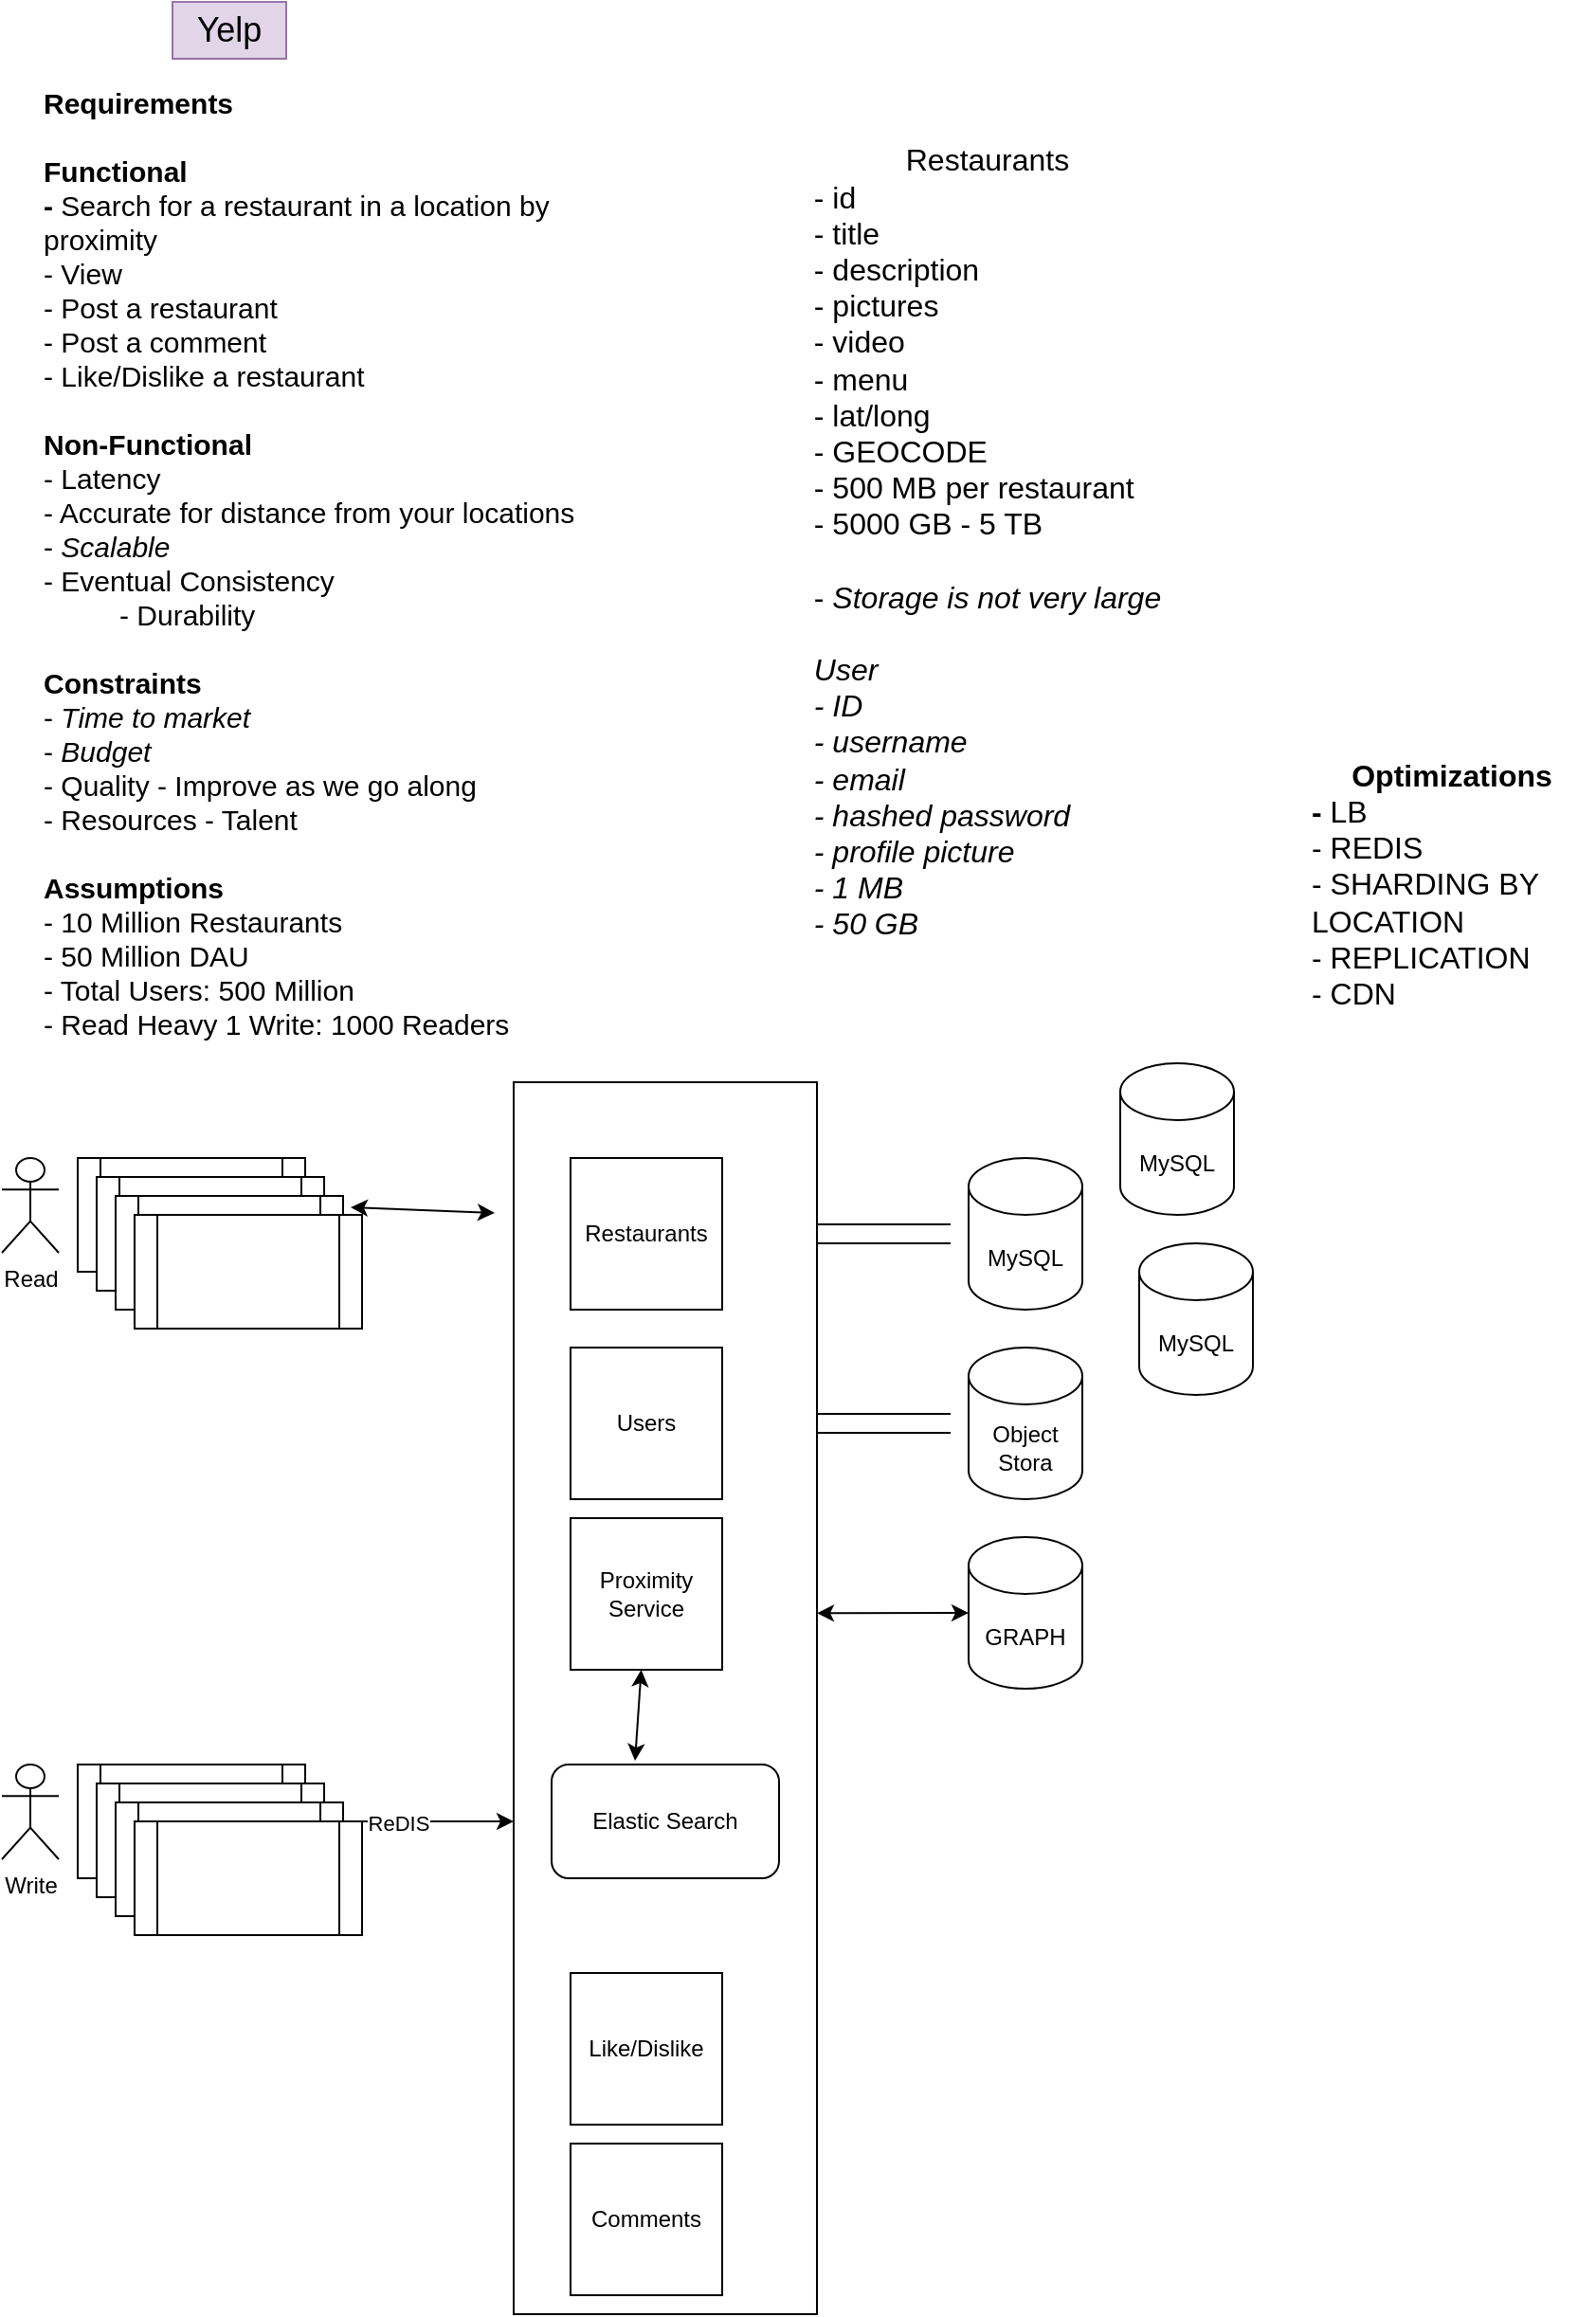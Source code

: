 <mxfile version="22.1.11" type="device">
  <diagram name="Page-1" id="V2mFMcUaiH6hN8hfHCOJ">
    <mxGraphModel dx="954" dy="612" grid="1" gridSize="10" guides="1" tooltips="1" connect="1" arrows="1" fold="1" page="1" pageScale="1" pageWidth="1100" pageHeight="850" math="0" shadow="0">
      <root>
        <mxCell id="0" />
        <mxCell id="1" parent="0" />
        <mxCell id="sa0z8poPM_SEIQsRXYF3-37" value="" style="rounded=0;whiteSpace=wrap;html=1;" vertex="1" parent="1">
          <mxGeometry x="290" y="650" width="160" height="650" as="geometry" />
        </mxCell>
        <mxCell id="sa0z8poPM_SEIQsRXYF3-1" value="Yelp" style="text;html=1;strokeColor=#9673a6;fillColor=#e1d5e7;align=center;verticalAlign=middle;whiteSpace=wrap;rounded=0;fontSize=18;" vertex="1" parent="1">
          <mxGeometry x="110" y="80" width="60" height="30" as="geometry" />
        </mxCell>
        <mxCell id="sa0z8poPM_SEIQsRXYF3-2" value="&lt;font style=&quot;font-size: 15px;&quot;&gt;&lt;b&gt;Requirements&lt;br&gt;&lt;br&gt;Functional&lt;br&gt;- &lt;/b&gt;Search for a restaurant in a location by proximity&lt;br&gt;- View&amp;nbsp;&lt;br&gt;- Post a restaurant&lt;br&gt;- Post a comment&lt;br&gt;- Like/Dislike a restaurant&lt;br&gt;&lt;br&gt;&lt;b&gt;Non-Functional&lt;br&gt;&lt;/b&gt;- Latency&lt;br&gt;- Accurate for distance from your locations&lt;br&gt;- &lt;i&gt;Scalable&lt;/i&gt;&lt;br&gt;- Eventual Consistency&lt;br&gt;&lt;/font&gt;&lt;blockquote style=&quot;margin: 0 0 0 40px; border: none; padding: 0px;&quot;&gt;&lt;font style=&quot;font-size: 15px;&quot;&gt;- Durability&lt;/font&gt;&lt;/blockquote&gt;&lt;font style=&quot;font-size: 15px;&quot;&gt;&lt;br&gt;&lt;b&gt;Constraints&lt;/b&gt;&lt;br&gt;- &lt;i style=&quot;&quot;&gt;Time to market&lt;/i&gt;&lt;br&gt;- &lt;i&gt;Budget&lt;/i&gt;&lt;br&gt;- Quality - Improve as we go along&lt;br&gt;- Resources - Talent&lt;br&gt;&lt;br&gt;&lt;b&gt;Assumptions&lt;br&gt;&lt;/b&gt;- 10 Million Restaurants&lt;br&gt;- 50 Million DAU&lt;br&gt;- Total Users: 500 Million&lt;br&gt;- Read Heavy 1 Write: 1000 Readers&lt;br&gt;&lt;br&gt;&lt;br&gt;&lt;br&gt;&lt;br&gt;&lt;br&gt;&lt;br&gt;&lt;/font&gt;" style="text;html=1;strokeColor=none;fillColor=none;align=left;verticalAlign=middle;whiteSpace=wrap;rounded=0;" vertex="1" parent="1">
          <mxGeometry x="40" y="210" width="290" height="440" as="geometry" />
        </mxCell>
        <mxCell id="sa0z8poPM_SEIQsRXYF3-3" value="" style="shape=process;whiteSpace=wrap;html=1;backgroundOutline=1;" vertex="1" parent="1">
          <mxGeometry x="60" y="690" width="120" height="60" as="geometry" />
        </mxCell>
        <mxCell id="sa0z8poPM_SEIQsRXYF3-4" value="Read" style="shape=umlActor;verticalLabelPosition=bottom;verticalAlign=top;html=1;outlineConnect=0;" vertex="1" parent="1">
          <mxGeometry x="20" y="690" width="30" height="50" as="geometry" />
        </mxCell>
        <mxCell id="sa0z8poPM_SEIQsRXYF3-5" value="" style="shape=process;whiteSpace=wrap;html=1;backgroundOutline=1;" vertex="1" parent="1">
          <mxGeometry x="70" y="700" width="120" height="60" as="geometry" />
        </mxCell>
        <mxCell id="sa0z8poPM_SEIQsRXYF3-6" value="" style="shape=process;whiteSpace=wrap;html=1;backgroundOutline=1;" vertex="1" parent="1">
          <mxGeometry x="80" y="710" width="120" height="60" as="geometry" />
        </mxCell>
        <mxCell id="sa0z8poPM_SEIQsRXYF3-7" value="" style="shape=process;whiteSpace=wrap;html=1;backgroundOutline=1;" vertex="1" parent="1">
          <mxGeometry x="90" y="720" width="120" height="60" as="geometry" />
        </mxCell>
        <mxCell id="sa0z8poPM_SEIQsRXYF3-10" value="&lt;font style=&quot;font-size: 16px;&quot;&gt;Restaurants&lt;br&gt;&lt;div style=&quot;text-align: left;&quot;&gt;&lt;span style=&quot;background-color: initial;&quot;&gt;- id&amp;nbsp;&lt;/span&gt;&lt;/div&gt;&lt;div style=&quot;text-align: left;&quot;&gt;&lt;span style=&quot;background-color: initial;&quot;&gt;- title&amp;nbsp;&lt;/span&gt;&lt;/div&gt;&lt;div style=&quot;text-align: left;&quot;&gt;&lt;span style=&quot;background-color: initial;&quot;&gt;- description&lt;/span&gt;&lt;/div&gt;&lt;div style=&quot;text-align: left;&quot;&gt;&lt;span style=&quot;background-color: initial;&quot;&gt;- pictures&lt;/span&gt;&lt;/div&gt;&lt;div style=&quot;text-align: left;&quot;&gt;&lt;span style=&quot;background-color: initial;&quot;&gt;- video&lt;/span&gt;&lt;/div&gt;&lt;div style=&quot;text-align: left;&quot;&gt;&lt;span style=&quot;background-color: initial;&quot;&gt;- menu&lt;/span&gt;&lt;/div&gt;&lt;div style=&quot;text-align: left;&quot;&gt;&lt;span style=&quot;background-color: initial;&quot;&gt;- lat/long&lt;/span&gt;&lt;/div&gt;&lt;div style=&quot;text-align: left;&quot;&gt;&lt;span style=&quot;background-color: initial;&quot;&gt;- GEOCODE&lt;/span&gt;&lt;/div&gt;&lt;div style=&quot;text-align: left;&quot;&gt;&lt;span style=&quot;background-color: initial;&quot;&gt;- 500 MB per restaurant&lt;/span&gt;&lt;/div&gt;&lt;div style=&quot;text-align: left;&quot;&gt;&lt;span style=&quot;background-color: initial;&quot;&gt;- 5000 GB - 5 TB&lt;/span&gt;&lt;/div&gt;&lt;div style=&quot;text-align: left;&quot;&gt;&lt;span style=&quot;background-color: initial;&quot;&gt;&lt;br&gt;&lt;/span&gt;&lt;/div&gt;&lt;div style=&quot;text-align: left;&quot;&gt;&lt;span style=&quot;background-color: initial;&quot;&gt;- &lt;i&gt;Storage is not very large&lt;/i&gt;&lt;/span&gt;&lt;/div&gt;&lt;div style=&quot;text-align: left;&quot;&gt;&lt;span style=&quot;background-color: initial;&quot;&gt;&lt;i&gt;&lt;br&gt;&lt;/i&gt;&lt;/span&gt;&lt;/div&gt;&lt;div style=&quot;text-align: left;&quot;&gt;&lt;span style=&quot;background-color: initial;&quot;&gt;&lt;i&gt;User&amp;nbsp;&lt;/i&gt;&lt;/span&gt;&lt;/div&gt;&lt;div style=&quot;text-align: left;&quot;&gt;&lt;span style=&quot;background-color: initial;&quot;&gt;&lt;i&gt;- ID&lt;/i&gt;&lt;/span&gt;&lt;/div&gt;&lt;div style=&quot;text-align: left;&quot;&gt;&lt;span style=&quot;background-color: initial;&quot;&gt;&lt;i&gt;- username&lt;/i&gt;&lt;/span&gt;&lt;/div&gt;&lt;div style=&quot;text-align: left;&quot;&gt;&lt;span style=&quot;background-color: initial;&quot;&gt;&lt;i&gt;- email&lt;/i&gt;&lt;/span&gt;&lt;/div&gt;&lt;div style=&quot;text-align: left;&quot;&gt;&lt;span style=&quot;background-color: initial;&quot;&gt;&lt;i&gt;- hashed password&amp;nbsp;&lt;/i&gt;&lt;/span&gt;&lt;/div&gt;&lt;div style=&quot;text-align: left;&quot;&gt;&lt;span style=&quot;background-color: initial;&quot;&gt;&lt;i&gt;- profile picture&lt;/i&gt;&lt;/span&gt;&lt;/div&gt;&lt;div style=&quot;text-align: left;&quot;&gt;&lt;span style=&quot;background-color: initial;&quot;&gt;&lt;i&gt;- 1 MB&lt;/i&gt;&lt;/span&gt;&lt;/div&gt;&lt;div style=&quot;text-align: left;&quot;&gt;&lt;span style=&quot;background-color: initial;&quot;&gt;&lt;i&gt;- 50 GB&lt;/i&gt;&lt;/span&gt;&lt;/div&gt;&lt;/font&gt;" style="text;html=1;strokeColor=none;fillColor=none;align=center;verticalAlign=middle;whiteSpace=wrap;rounded=0;" vertex="1" parent="1">
          <mxGeometry x="440" y="140" width="200" height="450" as="geometry" />
        </mxCell>
        <mxCell id="sa0z8poPM_SEIQsRXYF3-11" value="Restaurants" style="whiteSpace=wrap;html=1;aspect=fixed;" vertex="1" parent="1">
          <mxGeometry x="320" y="690" width="80" height="80" as="geometry" />
        </mxCell>
        <mxCell id="sa0z8poPM_SEIQsRXYF3-12" value="Users" style="whiteSpace=wrap;html=1;aspect=fixed;" vertex="1" parent="1">
          <mxGeometry x="320" y="790" width="80" height="80" as="geometry" />
        </mxCell>
        <mxCell id="sa0z8poPM_SEIQsRXYF3-13" value="" style="endArrow=classic;startArrow=classic;html=1;rounded=0;exitX=0.95;exitY=-0.067;exitDx=0;exitDy=0;exitPerimeter=0;" edge="1" parent="1" source="sa0z8poPM_SEIQsRXYF3-7">
          <mxGeometry width="50" height="50" relative="1" as="geometry">
            <mxPoint x="440" y="770" as="sourcePoint" />
            <mxPoint x="280" y="719" as="targetPoint" />
          </mxGeometry>
        </mxCell>
        <mxCell id="sa0z8poPM_SEIQsRXYF3-15" value="MySQL" style="shape=cylinder3;whiteSpace=wrap;html=1;boundedLbl=1;backgroundOutline=1;size=15;" vertex="1" parent="1">
          <mxGeometry x="530" y="690" width="60" height="80" as="geometry" />
        </mxCell>
        <mxCell id="sa0z8poPM_SEIQsRXYF3-17" value="Object Stora" style="shape=cylinder3;whiteSpace=wrap;html=1;boundedLbl=1;backgroundOutline=1;size=15;" vertex="1" parent="1">
          <mxGeometry x="530" y="790" width="60" height="80" as="geometry" />
        </mxCell>
        <mxCell id="sa0z8poPM_SEIQsRXYF3-24" value="Write" style="shape=umlActor;verticalLabelPosition=bottom;verticalAlign=top;html=1;outlineConnect=0;" vertex="1" parent="1">
          <mxGeometry x="20" y="1010" width="30" height="50" as="geometry" />
        </mxCell>
        <mxCell id="sa0z8poPM_SEIQsRXYF3-28" value="Elastic Search" style="rounded=1;whiteSpace=wrap;html=1;" vertex="1" parent="1">
          <mxGeometry x="310" y="1010" width="120" height="60" as="geometry" />
        </mxCell>
        <mxCell id="sa0z8poPM_SEIQsRXYF3-29" value="" style="endArrow=classic;startArrow=classic;html=1;rounded=0;" edge="1" parent="1">
          <mxGeometry width="50" height="50" relative="1" as="geometry">
            <mxPoint x="60" y="1040" as="sourcePoint" />
            <mxPoint x="290" y="1040" as="targetPoint" />
          </mxGeometry>
        </mxCell>
        <mxCell id="sa0z8poPM_SEIQsRXYF3-48" value="ReDIS" style="edgeLabel;html=1;align=center;verticalAlign=middle;resizable=0;points=[];" vertex="1" connectable="0" parent="sa0z8poPM_SEIQsRXYF3-29">
          <mxGeometry x="0.47" y="-1" relative="1" as="geometry">
            <mxPoint as="offset" />
          </mxGeometry>
        </mxCell>
        <mxCell id="sa0z8poPM_SEIQsRXYF3-30" value="" style="shape=partialRectangle;whiteSpace=wrap;html=1;left=0;right=0;fillColor=none;" vertex="1" parent="1">
          <mxGeometry x="450" y="725" width="70" height="10" as="geometry" />
        </mxCell>
        <mxCell id="sa0z8poPM_SEIQsRXYF3-31" value="" style="shape=partialRectangle;whiteSpace=wrap;html=1;left=0;right=0;fillColor=none;" vertex="1" parent="1">
          <mxGeometry x="450" y="825" width="70" height="10" as="geometry" />
        </mxCell>
        <mxCell id="sa0z8poPM_SEIQsRXYF3-32" value="" style="shape=partialRectangle;whiteSpace=wrap;html=1;left=0;right=0;fillColor=none;" vertex="1" parent="1">
          <mxGeometry x="440" y="1000" width="120" as="geometry" />
        </mxCell>
        <mxCell id="sa0z8poPM_SEIQsRXYF3-33" value="Proximity&lt;br&gt;Service" style="whiteSpace=wrap;html=1;aspect=fixed;" vertex="1" parent="1">
          <mxGeometry x="320" y="880" width="80" height="80" as="geometry" />
        </mxCell>
        <mxCell id="sa0z8poPM_SEIQsRXYF3-36" value="" style="endArrow=classic;startArrow=classic;html=1;rounded=0;exitX=0.367;exitY=-0.033;exitDx=0;exitDy=0;exitPerimeter=0;" edge="1" parent="1" source="sa0z8poPM_SEIQsRXYF3-28" target="sa0z8poPM_SEIQsRXYF3-33">
          <mxGeometry width="50" height="50" relative="1" as="geometry">
            <mxPoint x="440" y="780" as="sourcePoint" />
            <mxPoint x="490" y="730" as="targetPoint" />
          </mxGeometry>
        </mxCell>
        <mxCell id="sa0z8poPM_SEIQsRXYF3-40" value="Like/Dislike" style="whiteSpace=wrap;html=1;aspect=fixed;" vertex="1" parent="1">
          <mxGeometry x="320" y="1120" width="80" height="80" as="geometry" />
        </mxCell>
        <mxCell id="sa0z8poPM_SEIQsRXYF3-41" value="" style="shape=process;whiteSpace=wrap;html=1;backgroundOutline=1;" vertex="1" parent="1">
          <mxGeometry x="60" y="1010" width="120" height="60" as="geometry" />
        </mxCell>
        <mxCell id="sa0z8poPM_SEIQsRXYF3-43" value="Comments" style="whiteSpace=wrap;html=1;aspect=fixed;" vertex="1" parent="1">
          <mxGeometry x="320" y="1210" width="80" height="80" as="geometry" />
        </mxCell>
        <mxCell id="sa0z8poPM_SEIQsRXYF3-45" value="&lt;font style=&quot;font-size: 16px;&quot;&gt;&lt;b style=&quot;&quot;&gt;Optimizations&lt;/b&gt;&lt;br&gt;&lt;/font&gt;&lt;div style=&quot;text-align: left; font-size: 16px;&quot;&gt;&lt;font style=&quot;font-size: 16px;&quot;&gt;&lt;b style=&quot;font-weight: bold; background-color: initial;&quot;&gt;- &lt;/b&gt;&lt;span style=&quot;background-color: initial;&quot;&gt;LB&lt;/span&gt;&lt;/font&gt;&lt;/div&gt;&lt;div style=&quot;text-align: left; font-size: 16px;&quot;&gt;&lt;font style=&quot;font-size: 16px;&quot;&gt;&lt;span style=&quot;background-color: initial;&quot;&gt;- REDIS&lt;/span&gt;&lt;/font&gt;&lt;/div&gt;&lt;div style=&quot;text-align: left; font-size: 16px;&quot;&gt;&lt;font style=&quot;font-size: 16px;&quot;&gt;&lt;span style=&quot;background-color: initial;&quot;&gt;- SHARDING BY LOCATION&lt;/span&gt;&lt;/font&gt;&lt;/div&gt;&lt;div style=&quot;text-align: left; font-size: 16px;&quot;&gt;&lt;font style=&quot;font-size: 16px;&quot;&gt;&lt;span style=&quot;background-color: initial;&quot;&gt;- REPLICATION&lt;/span&gt;&lt;/font&gt;&lt;/div&gt;&lt;div style=&quot;text-align: left; font-size: 16px;&quot;&gt;&lt;font style=&quot;font-size: 16px;&quot;&gt;&lt;span style=&quot;background-color: initial;&quot;&gt;- CDN&lt;/span&gt;&lt;/font&gt;&lt;/div&gt;&lt;div style=&quot;text-align: left; font-size: 16px;&quot;&gt;&lt;font style=&quot;font-size: 16px;&quot;&gt;&lt;span style=&quot;background-color: initial;&quot;&gt;&lt;br&gt;&lt;/span&gt;&lt;/font&gt;&lt;/div&gt;" style="text;html=1;strokeColor=none;fillColor=none;align=center;verticalAlign=middle;whiteSpace=wrap;rounded=0;" vertex="1" parent="1">
          <mxGeometry x="710" y="460" width="150" height="190" as="geometry" />
        </mxCell>
        <mxCell id="sa0z8poPM_SEIQsRXYF3-46" value="MySQL" style="shape=cylinder3;whiteSpace=wrap;html=1;boundedLbl=1;backgroundOutline=1;size=15;" vertex="1" parent="1">
          <mxGeometry x="610" y="640" width="60" height="80" as="geometry" />
        </mxCell>
        <mxCell id="sa0z8poPM_SEIQsRXYF3-47" value="MySQL" style="shape=cylinder3;whiteSpace=wrap;html=1;boundedLbl=1;backgroundOutline=1;size=15;" vertex="1" parent="1">
          <mxGeometry x="620" y="735" width="60" height="80" as="geometry" />
        </mxCell>
        <mxCell id="sa0z8poPM_SEIQsRXYF3-49" value="GRAPH" style="shape=cylinder3;whiteSpace=wrap;html=1;boundedLbl=1;backgroundOutline=1;size=15;" vertex="1" parent="1">
          <mxGeometry x="530" y="890" width="60" height="80" as="geometry" />
        </mxCell>
        <mxCell id="sa0z8poPM_SEIQsRXYF3-50" value="" style="endArrow=classic;startArrow=classic;html=1;rounded=0;exitX=1;exitY=0.431;exitDx=0;exitDy=0;exitPerimeter=0;entryX=0;entryY=0.5;entryDx=0;entryDy=0;entryPerimeter=0;" edge="1" parent="1" source="sa0z8poPM_SEIQsRXYF3-37" target="sa0z8poPM_SEIQsRXYF3-49">
          <mxGeometry width="50" height="50" relative="1" as="geometry">
            <mxPoint x="460" y="950" as="sourcePoint" />
            <mxPoint x="510" y="900" as="targetPoint" />
          </mxGeometry>
        </mxCell>
        <mxCell id="sa0z8poPM_SEIQsRXYF3-51" value="" style="shape=process;whiteSpace=wrap;html=1;backgroundOutline=1;" vertex="1" parent="1">
          <mxGeometry x="70" y="1020" width="120" height="60" as="geometry" />
        </mxCell>
        <mxCell id="sa0z8poPM_SEIQsRXYF3-52" value="" style="shape=process;whiteSpace=wrap;html=1;backgroundOutline=1;" vertex="1" parent="1">
          <mxGeometry x="80" y="1030" width="120" height="60" as="geometry" />
        </mxCell>
        <mxCell id="sa0z8poPM_SEIQsRXYF3-53" value="" style="shape=process;whiteSpace=wrap;html=1;backgroundOutline=1;" vertex="1" parent="1">
          <mxGeometry x="90" y="1040" width="120" height="60" as="geometry" />
        </mxCell>
      </root>
    </mxGraphModel>
  </diagram>
</mxfile>
